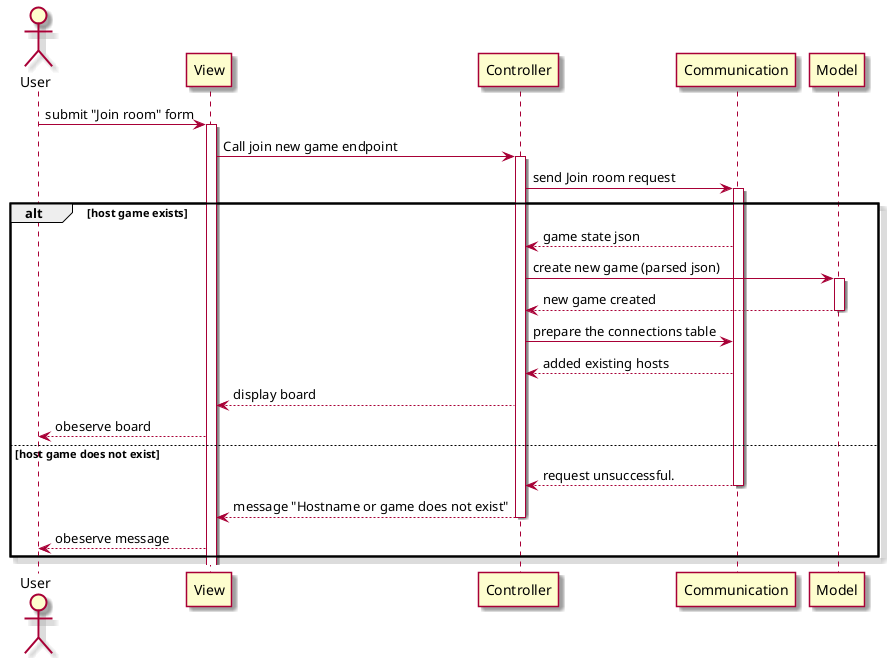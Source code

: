 @startuml
skin rose
actor User 
User -> View++: submit "Join room" form 
View -> Controller++: Call join new game endpoint 
Controller -> Communication++: send Join room request 
alt host game exists   
Communication --> Controller: game state json   
Controller -> Model++: create new game (parsed json)   
Model --> Controller--: new game created
Controller -> Communication: prepare the connections table
Communication --> Controller: added existing hosts
Controller --> View: display board
View --> User: obeserve board
else host game does not exist   
Communication --> Controller--: request unsuccessful.   
Controller --> View--: message "Hostname or game does not exist"
View --> User: obeserve message
end 
@enduml 
